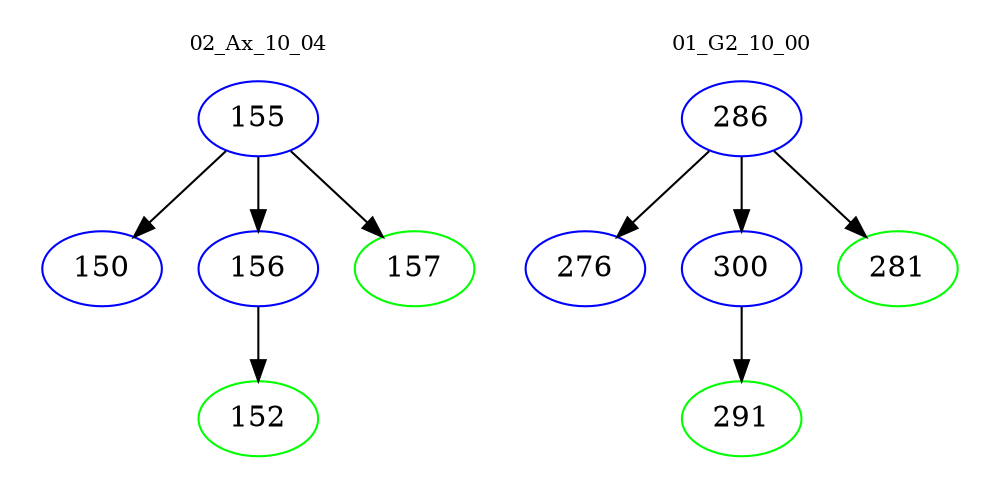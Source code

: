 digraph{
subgraph cluster_0 {
color = white
label = "02_Ax_10_04";
fontsize=10;
T0_155 [label="155", color="blue"]
T0_155 -> T0_150 [color="black"]
T0_150 [label="150", color="blue"]
T0_155 -> T0_156 [color="black"]
T0_156 [label="156", color="blue"]
T0_156 -> T0_152 [color="black"]
T0_152 [label="152", color="green"]
T0_155 -> T0_157 [color="black"]
T0_157 [label="157", color="green"]
}
subgraph cluster_1 {
color = white
label = "01_G2_10_00";
fontsize=10;
T1_286 [label="286", color="blue"]
T1_286 -> T1_276 [color="black"]
T1_276 [label="276", color="blue"]
T1_286 -> T1_300 [color="black"]
T1_300 [label="300", color="blue"]
T1_300 -> T1_291 [color="black"]
T1_291 [label="291", color="green"]
T1_286 -> T1_281 [color="black"]
T1_281 [label="281", color="green"]
}
}
